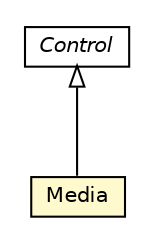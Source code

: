 #!/usr/local/bin/dot
#
# Class diagram 
# Generated by UMLGraph version R5_6-24-gf6e263 (http://www.umlgraph.org/)
#

digraph G {
	edge [fontname="Helvetica",fontsize=10,labelfontname="Helvetica",labelfontsize=10];
	node [fontname="Helvetica",fontsize=10,shape=plaintext];
	nodesep=0.25;
	ranksep=0.5;
	// org.universAAL.support.utils.ui.Media
	c5604710 [label=<<table title="org.universAAL.support.utils.ui.Media" border="0" cellborder="1" cellspacing="0" cellpadding="2" port="p" bgcolor="lemonChiffon" href="./Media.html">
		<tr><td><table border="0" cellspacing="0" cellpadding="1">
<tr><td align="center" balign="center"> Media </td></tr>
		</table></td></tr>
		</table>>, URL="./Media.html", fontname="Helvetica", fontcolor="black", fontsize=10.0];
	// org.universAAL.support.utils.ui.Control
	c5604715 [label=<<table title="org.universAAL.support.utils.ui.Control" border="0" cellborder="1" cellspacing="0" cellpadding="2" port="p" href="./Control.html">
		<tr><td><table border="0" cellspacing="0" cellpadding="1">
<tr><td align="center" balign="center"><font face="Helvetica-Oblique"> Control </font></td></tr>
		</table></td></tr>
		</table>>, URL="./Control.html", fontname="Helvetica", fontcolor="black", fontsize=10.0];
	//org.universAAL.support.utils.ui.Media extends org.universAAL.support.utils.ui.Control
	c5604715:p -> c5604710:p [dir=back,arrowtail=empty];
}


